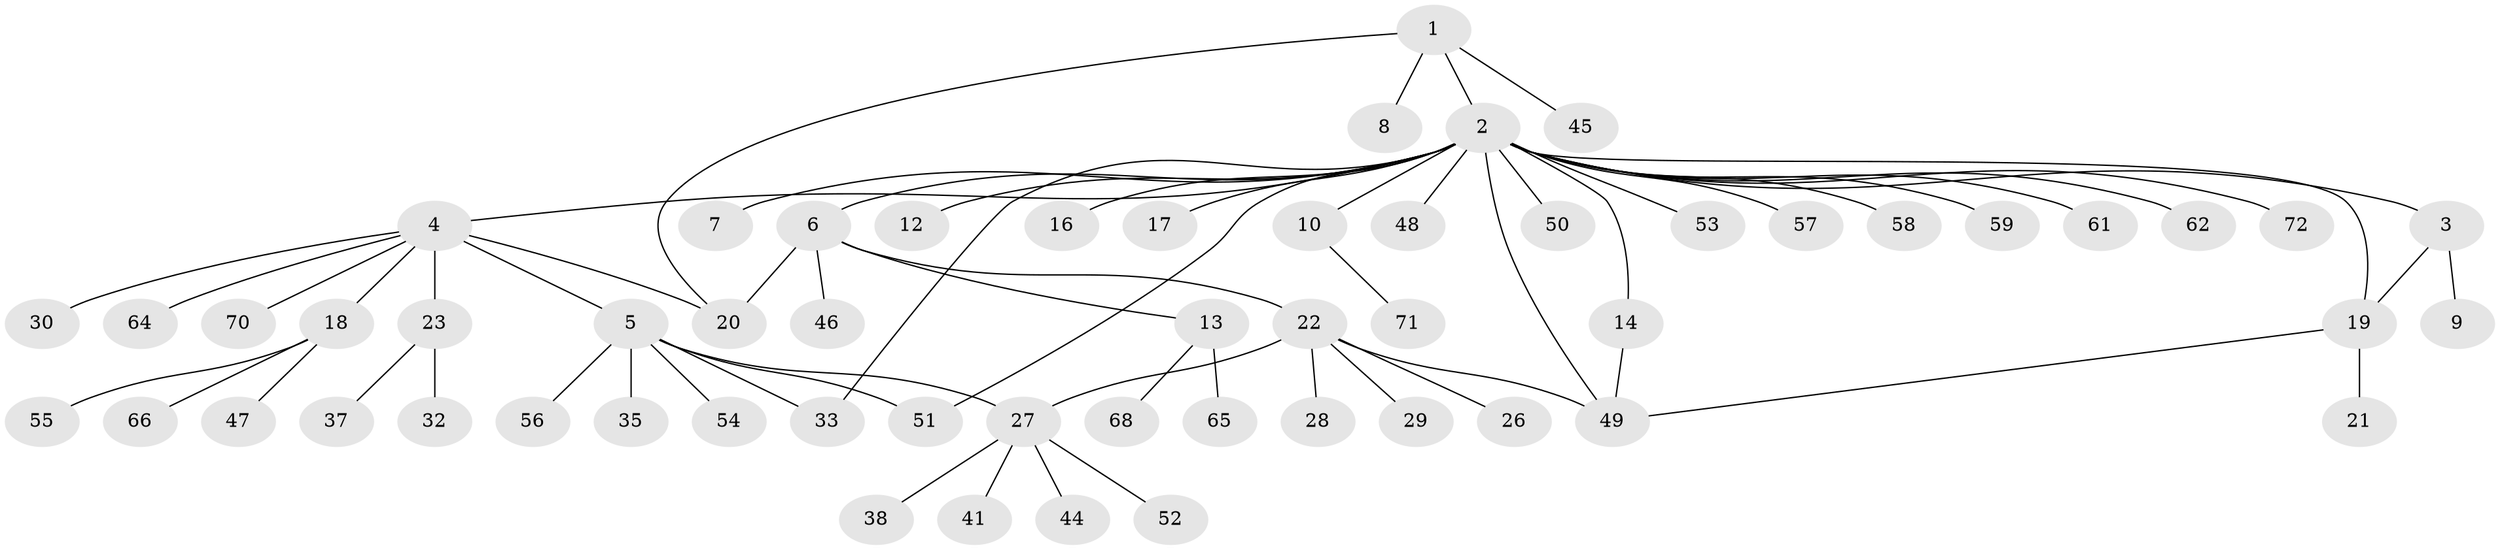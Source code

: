 // original degree distribution, {5: 0.0410958904109589, 14: 0.0136986301369863, 4: 0.0410958904109589, 10: 0.0136986301369863, 6: 0.0547945205479452, 1: 0.6438356164383562, 2: 0.1095890410958904, 13: 0.0136986301369863, 3: 0.0684931506849315}
// Generated by graph-tools (version 1.1) at 2025/11/02/27/25 16:11:11]
// undirected, 57 vertices, 65 edges
graph export_dot {
graph [start="1"]
  node [color=gray90,style=filled];
  1 [super="+31"];
  2 [super="+11"];
  3 [super="+69"];
  4 [super="+15"];
  5 [super="+25"];
  6 [super="+60"];
  7;
  8;
  9;
  10;
  12;
  13 [super="+73"];
  14 [super="+24"];
  16;
  17;
  18 [super="+36"];
  19 [super="+63"];
  20 [super="+42"];
  21 [super="+39"];
  22 [super="+34"];
  23 [super="+43"];
  26;
  27 [super="+40"];
  28;
  29;
  30;
  32;
  33;
  35;
  37;
  38;
  41;
  44;
  45;
  46;
  47;
  48;
  49 [super="+67"];
  50;
  51;
  52;
  53;
  54;
  55;
  56;
  57;
  58;
  59;
  61;
  62;
  64;
  65;
  66;
  68;
  70;
  71;
  72;
  1 -- 2;
  1 -- 8;
  1 -- 20;
  1 -- 45;
  2 -- 3;
  2 -- 4 [weight=2];
  2 -- 6;
  2 -- 7;
  2 -- 10;
  2 -- 12;
  2 -- 17;
  2 -- 19;
  2 -- 49 [weight=2];
  2 -- 57;
  2 -- 58;
  2 -- 72;
  2 -- 33;
  2 -- 14;
  2 -- 16;
  2 -- 48;
  2 -- 50;
  2 -- 51;
  2 -- 53;
  2 -- 59;
  2 -- 61;
  2 -- 62;
  3 -- 9;
  3 -- 19;
  4 -- 5;
  4 -- 18;
  4 -- 23;
  4 -- 30;
  4 -- 64;
  4 -- 70;
  4 -- 20;
  5 -- 33;
  5 -- 35;
  5 -- 51;
  5 -- 56;
  5 -- 27;
  5 -- 54;
  6 -- 13;
  6 -- 22;
  6 -- 46;
  6 -- 20;
  10 -- 71;
  13 -- 65;
  13 -- 68;
  14 -- 49;
  18 -- 47;
  18 -- 66;
  18 -- 55;
  19 -- 21;
  19 -- 49;
  22 -- 26;
  22 -- 27;
  22 -- 28;
  22 -- 29;
  22 -- 49;
  23 -- 32;
  23 -- 37;
  27 -- 38;
  27 -- 41;
  27 -- 52;
  27 -- 44;
}
